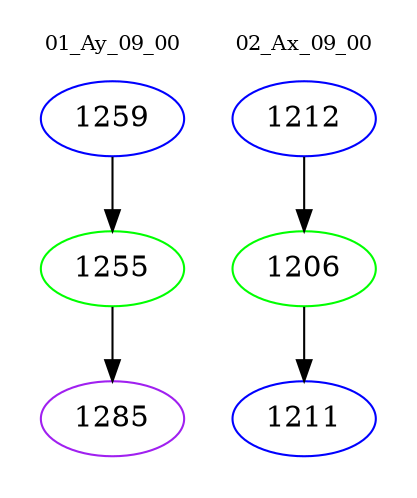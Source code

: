 digraph{
subgraph cluster_0 {
color = white
label = "01_Ay_09_00";
fontsize=10;
T0_1259 [label="1259", color="blue"]
T0_1259 -> T0_1255 [color="black"]
T0_1255 [label="1255", color="green"]
T0_1255 -> T0_1285 [color="black"]
T0_1285 [label="1285", color="purple"]
}
subgraph cluster_1 {
color = white
label = "02_Ax_09_00";
fontsize=10;
T1_1212 [label="1212", color="blue"]
T1_1212 -> T1_1206 [color="black"]
T1_1206 [label="1206", color="green"]
T1_1206 -> T1_1211 [color="black"]
T1_1211 [label="1211", color="blue"]
}
}
